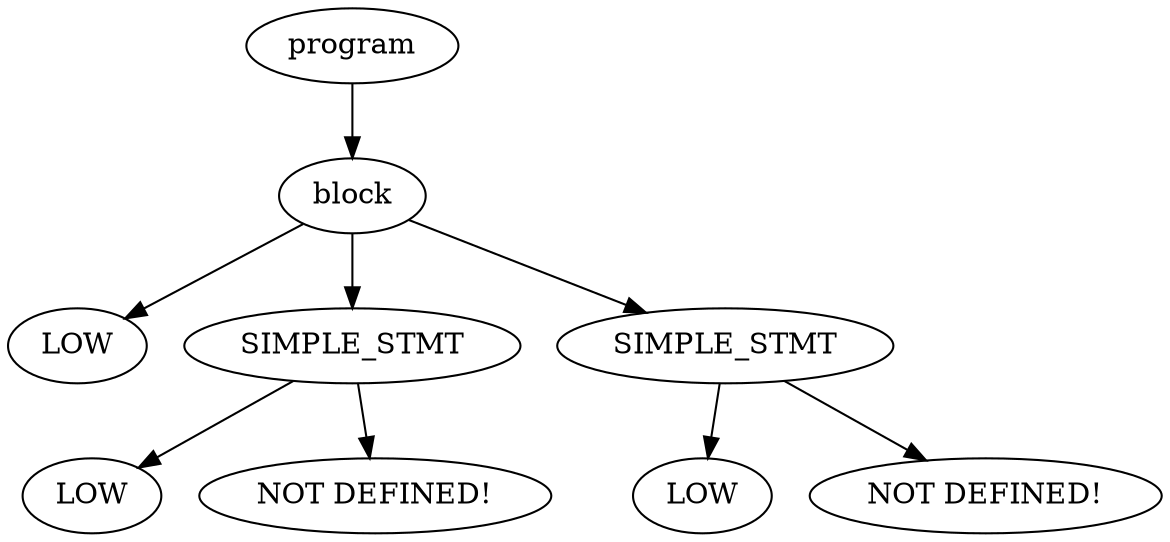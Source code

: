 digraph {
graph [ordering="out"];
node0[label="program"];
node1[label="block"];
node2[label="LOW"];
node1 -> node2;
node3[label="SIMPLE_STMT"];
node4[label="LOW"];
node3 -> node4;
node5[label="NOT DEFINED!"];
node3 -> node5;
node1 -> node3;
node6[label="SIMPLE_STMT"];
node7[label="LOW"];
node6 -> node7;
node8[label="NOT DEFINED!"];
node6 -> node8;
node1 -> node6;
node0 -> node1;
}
